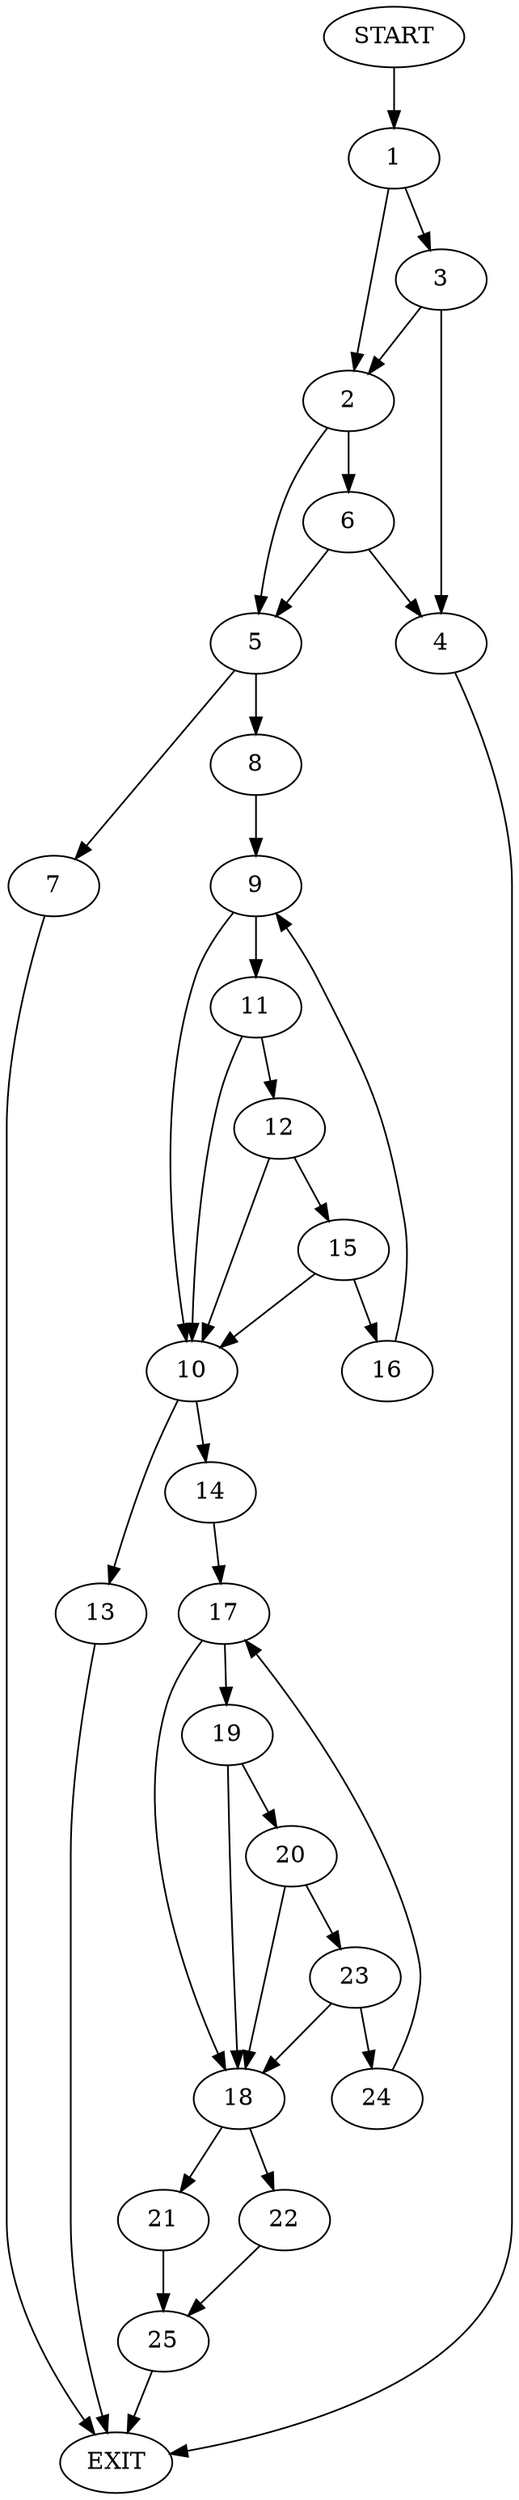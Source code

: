 digraph {
0 [label="START"]
26 [label="EXIT"]
0 -> 1
1 -> 2
1 -> 3
3 -> 4
3 -> 2
2 -> 5
2 -> 6
4 -> 26
6 -> 4
6 -> 5
5 -> 7
5 -> 8
8 -> 9
7 -> 26
9 -> 10
9 -> 11
11 -> 10
11 -> 12
10 -> 13
10 -> 14
12 -> 10
12 -> 15
15 -> 10
15 -> 16
16 -> 9
14 -> 17
13 -> 26
17 -> 18
17 -> 19
19 -> 18
19 -> 20
18 -> 21
18 -> 22
20 -> 18
20 -> 23
23 -> 18
23 -> 24
24 -> 17
21 -> 25
22 -> 25
25 -> 26
}
